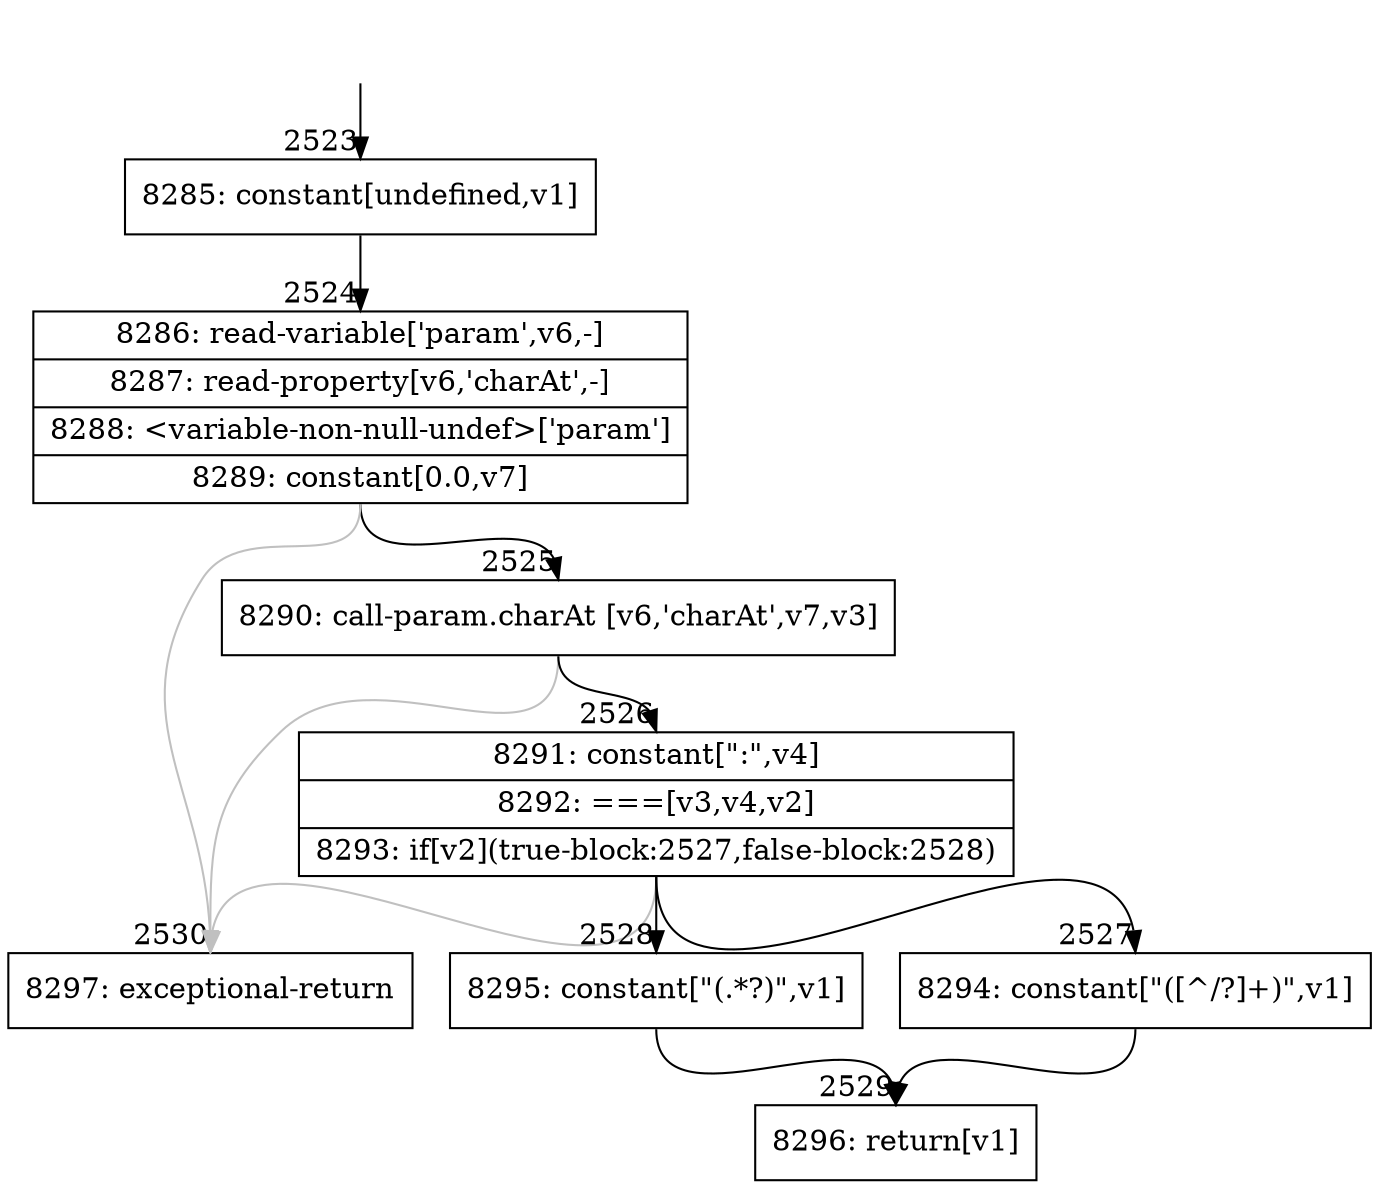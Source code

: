 digraph {
rankdir="TD"
BB_entry201[shape=none,label=""];
BB_entry201 -> BB2523 [tailport=s, headport=n, headlabel="    2523"]
BB2523 [shape=record label="{8285: constant[undefined,v1]}" ] 
BB2523 -> BB2524 [tailport=s, headport=n, headlabel="      2524"]
BB2524 [shape=record label="{8286: read-variable['param',v6,-]|8287: read-property[v6,'charAt',-]|8288: \<variable-non-null-undef\>['param']|8289: constant[0.0,v7]}" ] 
BB2524 -> BB2525 [tailport=s, headport=n, headlabel="      2525"]
BB2524 -> BB2530 [tailport=s, headport=n, color=gray, headlabel="      2530"]
BB2525 [shape=record label="{8290: call-param.charAt [v6,'charAt',v7,v3]}" ] 
BB2525 -> BB2526 [tailport=s, headport=n, headlabel="      2526"]
BB2525 -> BB2530 [tailport=s, headport=n, color=gray]
BB2526 [shape=record label="{8291: constant[\":\",v4]|8292: ===[v3,v4,v2]|8293: if[v2](true-block:2527,false-block:2528)}" ] 
BB2526 -> BB2527 [tailport=s, headport=n, headlabel="      2527"]
BB2526 -> BB2528 [tailport=s, headport=n, headlabel="      2528"]
BB2526 -> BB2530 [tailport=s, headport=n, color=gray]
BB2527 [shape=record label="{8294: constant[\"([^/?]+)\",v1]}" ] 
BB2527 -> BB2529 [tailport=s, headport=n, headlabel="      2529"]
BB2528 [shape=record label="{8295: constant[\"(.*?)\",v1]}" ] 
BB2528 -> BB2529 [tailport=s, headport=n]
BB2529 [shape=record label="{8296: return[v1]}" ] 
BB2530 [shape=record label="{8297: exceptional-return}" ] 
//#$~ 2235
}

